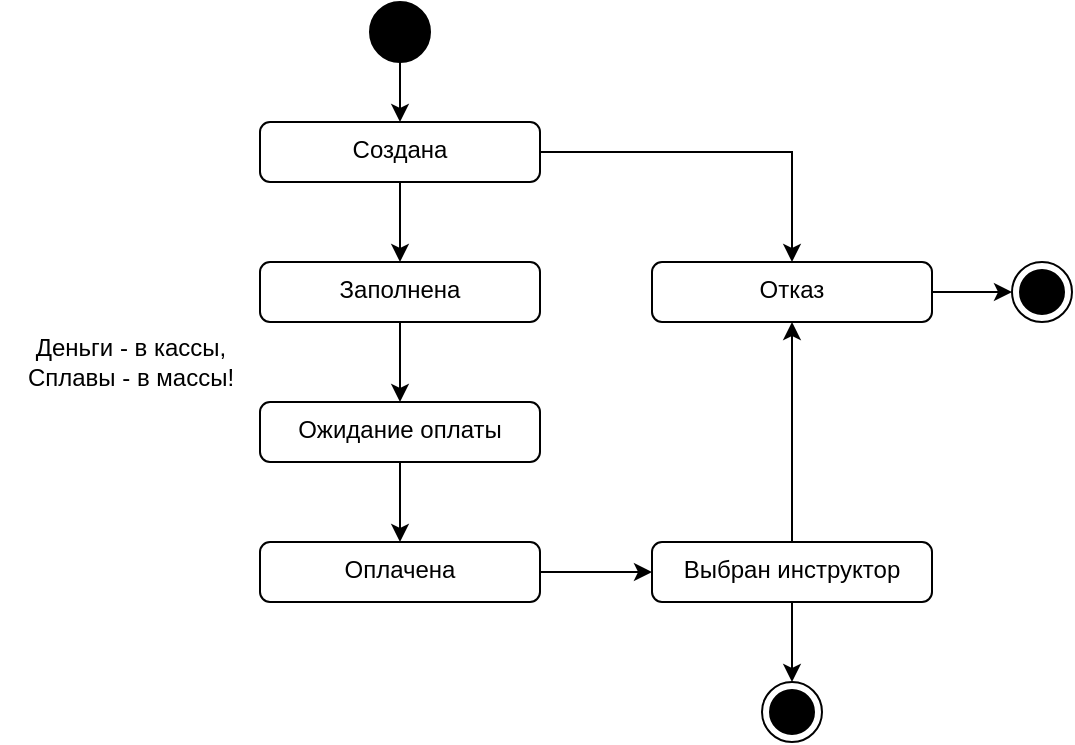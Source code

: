 <mxfile version="24.7.8">
  <diagram name="Страница — 1" id="gOhfKnp-ZsCb4j1QG_Vi">
    <mxGraphModel dx="1114" dy="815" grid="1" gridSize="10" guides="1" tooltips="1" connect="1" arrows="1" fold="1" page="1" pageScale="1" pageWidth="827" pageHeight="1169" math="0" shadow="0">
      <root>
        <mxCell id="0" />
        <mxCell id="1" parent="0" />
        <mxCell id="l2SfSERyZ74gFLZvSQLr-3" style="edgeStyle=orthogonalEdgeStyle;rounded=0;orthogonalLoop=1;jettySize=auto;html=1;exitX=0.5;exitY=1;exitDx=0;exitDy=0;entryX=0.5;entryY=0;entryDx=0;entryDy=0;" edge="1" parent="1" source="l2SfSERyZ74gFLZvSQLr-1" target="l2SfSERyZ74gFLZvSQLr-2">
          <mxGeometry relative="1" as="geometry" />
        </mxCell>
        <mxCell id="l2SfSERyZ74gFLZvSQLr-1" value="" style="ellipse;fillColor=strokeColor;html=1;" vertex="1" parent="1">
          <mxGeometry x="399" width="30" height="30" as="geometry" />
        </mxCell>
        <mxCell id="l2SfSERyZ74gFLZvSQLr-5" style="edgeStyle=orthogonalEdgeStyle;rounded=0;orthogonalLoop=1;jettySize=auto;html=1;exitX=0.5;exitY=1;exitDx=0;exitDy=0;entryX=0.5;entryY=0;entryDx=0;entryDy=0;" edge="1" parent="1" source="l2SfSERyZ74gFLZvSQLr-2" target="l2SfSERyZ74gFLZvSQLr-22">
          <mxGeometry relative="1" as="geometry">
            <mxPoint x="285" y="130" as="targetPoint" />
          </mxGeometry>
        </mxCell>
        <mxCell id="l2SfSERyZ74gFLZvSQLr-8" style="edgeStyle=orthogonalEdgeStyle;rounded=0;orthogonalLoop=1;jettySize=auto;html=1;exitX=1;exitY=0.5;exitDx=0;exitDy=0;entryX=0.5;entryY=0;entryDx=0;entryDy=0;" edge="1" parent="1" source="l2SfSERyZ74gFLZvSQLr-2" target="l2SfSERyZ74gFLZvSQLr-6">
          <mxGeometry relative="1" as="geometry" />
        </mxCell>
        <mxCell id="l2SfSERyZ74gFLZvSQLr-2" value="Создана" style="html=1;align=center;verticalAlign=top;rounded=1;absoluteArcSize=1;arcSize=10;dashed=0;whiteSpace=wrap;" vertex="1" parent="1">
          <mxGeometry x="344" y="60" width="140" height="30" as="geometry" />
        </mxCell>
        <mxCell id="l2SfSERyZ74gFLZvSQLr-7" style="edgeStyle=orthogonalEdgeStyle;rounded=0;orthogonalLoop=1;jettySize=auto;html=1;exitX=0.5;exitY=0;exitDx=0;exitDy=0;entryX=0.5;entryY=1;entryDx=0;entryDy=0;" edge="1" parent="1" source="l2SfSERyZ74gFLZvSQLr-4" target="l2SfSERyZ74gFLZvSQLr-6">
          <mxGeometry relative="1" as="geometry" />
        </mxCell>
        <mxCell id="l2SfSERyZ74gFLZvSQLr-25" style="edgeStyle=orthogonalEdgeStyle;rounded=0;orthogonalLoop=1;jettySize=auto;html=1;exitX=0.5;exitY=1;exitDx=0;exitDy=0;entryX=0.5;entryY=0;entryDx=0;entryDy=0;" edge="1" parent="1" source="l2SfSERyZ74gFLZvSQLr-4" target="l2SfSERyZ74gFLZvSQLr-23">
          <mxGeometry relative="1" as="geometry" />
        </mxCell>
        <mxCell id="l2SfSERyZ74gFLZvSQLr-4" value="Выбран инструктор" style="html=1;align=center;verticalAlign=top;rounded=1;absoluteArcSize=1;arcSize=10;dashed=0;whiteSpace=wrap;" vertex="1" parent="1">
          <mxGeometry x="540" y="270" width="140" height="30" as="geometry" />
        </mxCell>
        <mxCell id="l2SfSERyZ74gFLZvSQLr-21" style="edgeStyle=orthogonalEdgeStyle;rounded=0;orthogonalLoop=1;jettySize=auto;html=1;exitX=1;exitY=0.5;exitDx=0;exitDy=0;entryX=0;entryY=0.5;entryDx=0;entryDy=0;" edge="1" parent="1" source="l2SfSERyZ74gFLZvSQLr-6" target="l2SfSERyZ74gFLZvSQLr-20">
          <mxGeometry relative="1" as="geometry" />
        </mxCell>
        <mxCell id="l2SfSERyZ74gFLZvSQLr-6" value="Отказ" style="html=1;align=center;verticalAlign=top;rounded=1;absoluteArcSize=1;arcSize=10;dashed=0;whiteSpace=wrap;" vertex="1" parent="1">
          <mxGeometry x="540" y="130" width="140" height="30" as="geometry" />
        </mxCell>
        <mxCell id="l2SfSERyZ74gFLZvSQLr-15" style="edgeStyle=orthogonalEdgeStyle;rounded=0;orthogonalLoop=1;jettySize=auto;html=1;exitX=0.5;exitY=1;exitDx=0;exitDy=0;entryX=0.5;entryY=0;entryDx=0;entryDy=0;" edge="1" parent="1" source="l2SfSERyZ74gFLZvSQLr-9" target="l2SfSERyZ74gFLZvSQLr-10">
          <mxGeometry relative="1" as="geometry" />
        </mxCell>
        <mxCell id="l2SfSERyZ74gFLZvSQLr-9" value="Ожидание оплаты" style="html=1;align=center;verticalAlign=top;rounded=1;absoluteArcSize=1;arcSize=10;dashed=0;whiteSpace=wrap;" vertex="1" parent="1">
          <mxGeometry x="344" y="200" width="140" height="30" as="geometry" />
        </mxCell>
        <mxCell id="l2SfSERyZ74gFLZvSQLr-18" style="edgeStyle=orthogonalEdgeStyle;rounded=0;orthogonalLoop=1;jettySize=auto;html=1;exitX=1;exitY=0.5;exitDx=0;exitDy=0;entryX=0;entryY=0.5;entryDx=0;entryDy=0;" edge="1" parent="1" source="l2SfSERyZ74gFLZvSQLr-10" target="l2SfSERyZ74gFLZvSQLr-4">
          <mxGeometry relative="1" as="geometry">
            <Array as="points">
              <mxPoint x="520" y="285" />
              <mxPoint x="520" y="285" />
            </Array>
          </mxGeometry>
        </mxCell>
        <mxCell id="l2SfSERyZ74gFLZvSQLr-10" value="Оплачена" style="html=1;align=center;verticalAlign=top;rounded=1;absoluteArcSize=1;arcSize=10;dashed=0;whiteSpace=wrap;" vertex="1" parent="1">
          <mxGeometry x="344" y="270" width="140" height="30" as="geometry" />
        </mxCell>
        <mxCell id="l2SfSERyZ74gFLZvSQLr-13" style="edgeStyle=orthogonalEdgeStyle;rounded=0;orthogonalLoop=1;jettySize=auto;html=1;exitX=0.5;exitY=1;exitDx=0;exitDy=0;entryX=0.5;entryY=0;entryDx=0;entryDy=0;" edge="1" parent="1" source="l2SfSERyZ74gFLZvSQLr-22" target="l2SfSERyZ74gFLZvSQLr-9">
          <mxGeometry relative="1" as="geometry">
            <mxPoint x="285" y="160" as="sourcePoint" />
          </mxGeometry>
        </mxCell>
        <mxCell id="l2SfSERyZ74gFLZvSQLr-20" value="" style="ellipse;html=1;shape=endState;fillColor=strokeColor;" vertex="1" parent="1">
          <mxGeometry x="720" y="130" width="30" height="30" as="geometry" />
        </mxCell>
        <mxCell id="l2SfSERyZ74gFLZvSQLr-22" value="Заполнена" style="html=1;align=center;verticalAlign=top;rounded=1;absoluteArcSize=1;arcSize=10;dashed=0;whiteSpace=wrap;" vertex="1" parent="1">
          <mxGeometry x="344" y="130" width="140" height="30" as="geometry" />
        </mxCell>
        <mxCell id="l2SfSERyZ74gFLZvSQLr-23" value="" style="ellipse;html=1;shape=endState;fillColor=strokeColor;" vertex="1" parent="1">
          <mxGeometry x="595" y="340" width="30" height="30" as="geometry" />
        </mxCell>
        <mxCell id="l2SfSERyZ74gFLZvSQLr-26" value="Деньги - в кассы,&lt;br&gt;Сплавы - в массы!" style="text;html=1;align=center;verticalAlign=middle;resizable=0;points=[];autosize=1;strokeColor=none;fillColor=none;" vertex="1" parent="1">
          <mxGeometry x="214" y="160" width="130" height="40" as="geometry" />
        </mxCell>
      </root>
    </mxGraphModel>
  </diagram>
</mxfile>
